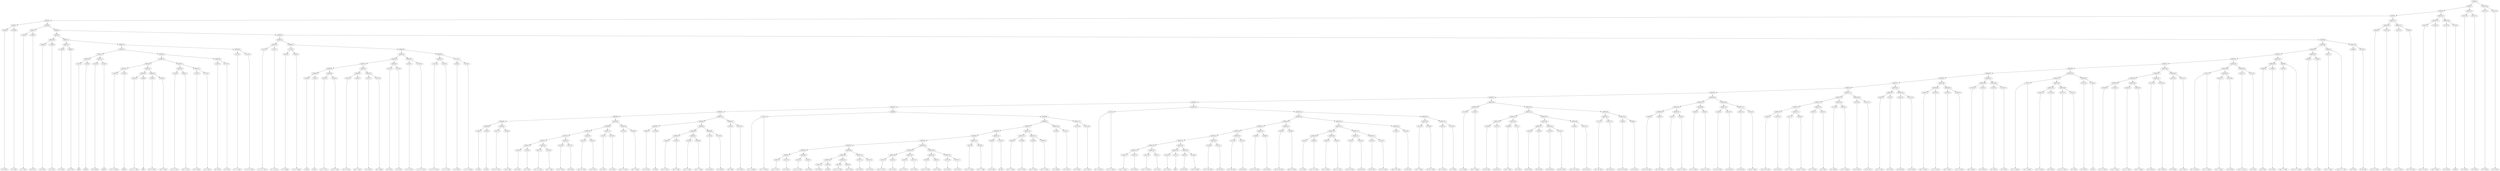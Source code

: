 digraph sample{
"L5486(0)"->"[D  E  F](0)"
"L-1948(0)"->"[F  G  A](0)"
"L6083(5)"->"L5486(0)"
"L6083(5)"->"L-1948(0)"
"L-1948(1)"->"[F  G  A](1)"
"L5486(1)"->"[D  E  F](1)"
"L6083(7)"->"L-1948(1)"
"L6083(7)"->"L5486(1)"
"L5486(2)"->"[D  E  F](2)"
"L-1948(2)"->"[F  G  A](2)"
"L6083(10)"->"L5486(2)"
"L6083(10)"->"L-1948(2)"
"L-1948(3)"->"[F  G  A](3)"
"L5486(3)"->"[D  E  F](3)"
"L6083(12)"->"L-1948(3)"
"L6083(12)"->"L5486(3)"
"L2337(0)"->"[D](0)"
"L1758(0)"->"[rest](0)"
"L6083(16)"->"L2337(0)"
"L6083(16)"->"L1758(0)"
"L-2241(0)"->"[D  F  Ais](0)"
"L1758(1)"->"[rest](1)"
"L6083(17)"->"L-2241(0)"
"L6083(17)"->"L1758(1)"
"L6083(15)"->"L6083(16)"
"L6083(15)"->"L6083(17)"
"L4033(0)"->"[D  E  G  Ais](0)"
"L1758(2)"->"[rest](2)"
"L6083(21)"->"L4033(0)"
"L6083(21)"->"L1758(2)"
"L4671(0)"->"[Cis  E  G  A](0)"
"L1884(0)"->"[A](0)"
"L6083(23)"->"L4671(0)"
"L6083(23)"->"L1884(0)"
"L3592(0)"->"[D  F  G  A](0)"
"L4102(0)"->"[D  E  F  A](0)"
"L6083(24)"->"L3592(0)"
"L6083(24)"->"L4102(0)"
"L6083(22)"->"L6083(23)"
"L6083(22)"->"L6083(24)"
"L6083(20)"->"L6083(21)"
"L6083(20)"->"L6083(22)"
"L4102(1)"->"[D  E  F  A](1)"
"L3592(1)"->"[D  F  G  A](1)"
"L6083(26)"->"L4102(1)"
"L6083(26)"->"L3592(1)"
"L5179(0)"->"[D  G  Ais](0)"
"L5179(1)"->"[D  G  Ais](1)"
"L6083(27)"->"L5179(0)"
"L6083(27)"->"L5179(1)"
"L6083(25)"->"L6083(26)"
"L6083(25)"->"L6083(27)"
"L6083(19)"->"L6083(20)"
"L6083(19)"->"L6083(25)"
"L2557(0)"->"[D  F  A](0)"
"L2557(1)"->"[D  F  A](1)"
"L6083(28)"->"L2557(0)"
"L6083(28)"->"L2557(1)"
"L6083(18)"->"L6083(19)"
"L6083(18)"->"L6083(28)"
"L6083(14)"->"L6083(15)"
"L6083(14)"->"L6083(18)"
"L3475(0)"->"[C  F  G  A](0)"
"L-2247(0)"->"[C  D  E  F  A](0)"
"L6083(29)"->"L3475(0)"
"L6083(29)"->"L-2247(0)"
"L6083(13)"->"L6083(14)"
"L6083(13)"->"L6083(29)"
"L6083(11)"->"L6083(12)"
"L6083(11)"->"L6083(13)"
"L6083(9)"->"L6083(10)"
"L6083(9)"->"L6083(11)"
"L-2247(1)"->"[C  D  E  F  A](1)"
"L3475(1)"->"[C  F  G  A](1)"
"L6083(32)"->"L-2247(1)"
"L6083(32)"->"L3475(1)"
"L5639(0)"->"[C  E  Ais](0)"
"L2561(0)"->"[C  E  G  Ais](0)"
"L5731(0)"->"L5639(0)"
"L5731(0)"->"L2561(0)"
"L5104(0)"->"[F  A](0)"
"L5104(1)"->"[F  A](1)"
"L6083(39)"->"L5104(0)"
"L6083(39)"->"L5104(1)"
"L3592(2)"->"[D  F  G  A](2)"
"L4102(2)"->"[D  E  F  A](2)"
"L6083(40)"->"L3592(2)"
"L6083(40)"->"L4102(2)"
"L6083(38)"->"L6083(39)"
"L6083(38)"->"L6083(40)"
"L4102(3)"->"[D  E  F  A](3)"
"L3592(3)"->"[D  F  G  A](3)"
"L6083(42)"->"L4102(3)"
"L6083(42)"->"L3592(3)"
"L5179(2)"->"[D  G  Ais](2)"
"L5179(3)"->"[D  G  Ais](3)"
"L6083(43)"->"L5179(2)"
"L6083(43)"->"L5179(3)"
"L6083(41)"->"L6083(42)"
"L6083(41)"->"L6083(43)"
"L6083(37)"->"L6083(38)"
"L6083(37)"->"L6083(41)"
"L2557(2)"->"[D  F  A](2)"
"L2557(3)"->"[D  F  A](3)"
"L6083(44)"->"L2557(2)"
"L6083(44)"->"L2557(3)"
"L6083(36)"->"L6083(37)"
"L6083(36)"->"L6083(44)"
"L3475(2)"->"[C  F  G  A](2)"
"L-2247(2)"->"[C  D  E  F  A](2)"
"L6083(45)"->"L3475(2)"
"L6083(45)"->"L-2247(2)"
"L6083(35)"->"L6083(36)"
"L6083(35)"->"L6083(45)"
"L-2247(3)"->"[C  D  E  F  A](3)"
"L3475(3)"->"[C  F  G  A](3)"
"L6083(47)"->"L-2247(3)"
"L6083(47)"->"L3475(3)"
"L5639(1)"->"[C  E  Ais](1)"
"L2561(1)"->"[C  E  G  Ais](1)"
"L5731(1)"->"L5639(1)"
"L5731(1)"->"L2561(1)"
"L6083(46)"->"L6083(47)"
"L6083(46)"->"L5731(1)"
"L6083(34)"->"L6083(35)"
"L6083(34)"->"L6083(46)"
"L6083(33)"->"L5731(0)"
"L6083(33)"->"L6083(34)"
"L6083(31)"->"L6083(32)"
"L6083(31)"->"L6083(33)"
"L5104(2)"->"[F  A](2)"
"L5104(3)"->"[F  A](3)"
"L6083(66)"->"L5104(2)"
"L6083(66)"->"L5104(3)"
"L4671(1)"->"[Cis  E  G  A](1)"
"L4970(0)"->"[Cis  E  A](0)"
"L6083(67)"->"L4671(1)"
"L6083(67)"->"L4970(0)"
"L6083(65)"->"L6083(66)"
"L6083(65)"->"L6083(67)"
"L2557(4)"->"[D  F  A](4)"
"L2557(5)"->"[D  F  A](5)"
"L6083(73)"->"L2557(4)"
"L6083(73)"->"L2557(5)"
"L4671(2)"->"[Cis  E  G  A](2)"
"L3135(0)"->"[Cis  G  A](0)"
"L6083(74)"->"L4671(2)"
"L6083(74)"->"L3135(0)"
"L6083(72)"->"L6083(73)"
"L6083(72)"->"L6083(74)"
"L4102(4)"->"[D  E  F  A](4)"
"L2557(6)"->"[D  F  A](6)"
"L6083(75)"->"L4102(4)"
"L6083(75)"->"L2557(6)"
"L6083(71)"->"L6083(72)"
"L6083(71)"->"L6083(75)"
"L4671(3)"->"[Cis  E  G  A](3)"
"L4970(1)"->"[Cis  E  A](1)"
"L6083(76)"->"L4671(3)"
"L6083(76)"->"L4970(1)"
"L6083(70)"->"L6083(71)"
"L6083(70)"->"L6083(76)"
"L2557(7)"->"[D  F  A](7)"
"L2557(8)"->"[D  F  A](8)"
"L6083(77)"->"L2557(7)"
"L6083(77)"->"L2557(8)"
"L6083(69)"->"L6083(70)"
"L6083(69)"->"L6083(77)"
"L4671(4)"->"[Cis  E  G  A](4)"
"L3592(4)"->"[D  F  G  A](4)"
"L6083(78)"->"L4671(4)"
"L6083(78)"->"L3592(4)"
"L6083(68)"->"L6083(69)"
"L6083(68)"->"L6083(78)"
"L6083(64)"->"L6083(65)"
"L6083(64)"->"L6083(68)"
"L4970(2)"->"[Cis  E  A](2)"
"L-1978(0)"->"[E  A](0)"
"L6083(81)"->"L4970(2)"
"L6083(81)"->"L-1978(0)"
"L3592(5)"->"[D  F  G  A](5)"
"L4102(5)"->"[D  E  F  A](5)"
"L6083(84)"->"L3592(5)"
"L6083(84)"->"L4102(5)"
"L4102(6)"->"[D  E  F  A](6)"
"L3592(6)"->"[D  F  G  A](6)"
"L6083(85)"->"L4102(6)"
"L6083(85)"->"L3592(6)"
"L6083(83)"->"L6083(84)"
"L6083(83)"->"L6083(85)"
"L5179(4)"->"[D  G  Ais](4)"
"L5179(5)"->"[D  G  Ais](5)"
"L6083(86)"->"L5179(4)"
"L6083(86)"->"L5179(5)"
"L6083(82)"->"L6083(83)"
"L6083(82)"->"L6083(86)"
"L6083(80)"->"L6083(81)"
"L6083(80)"->"L6083(82)"
"L2557(9)"->"[D  F  A](9)"
"L2557(10)"->"[D  F  A](10)"
"L6083(87)"->"L2557(9)"
"L6083(87)"->"L2557(10)"
"L6083(79)"->"L6083(80)"
"L6083(79)"->"L6083(87)"
"L6083(63)"->"L6083(64)"
"L6083(63)"->"L6083(79)"
"L2161(0)"->"[E  G  A  Ais](0)"
"L2161(0)"->"[E  F  G  Ais](0)"
"L3592(7)"->"[D  F  G  A](7)"
"L2557(11)"->"[D  F  A](11)"
"L6083(97)"->"L3592(7)"
"L6083(97)"->"L2557(11)"
"L4671(5)"->"[Cis  E  G  A](5)"
"L3241(0)"->"[E  G  A](0)"
"L6083(98)"->"L4671(5)"
"L6083(98)"->"L3241(0)"
"L6083(96)"->"L6083(97)"
"L6083(96)"->"L6083(98)"
"L2557(12)"->"[D  F  A](12)"
"L1391(0)"->"[D  A](0)"
"L6083(101)"->"L2557(12)"
"L6083(101)"->"L1391(0)"
"L4671(6)"->"[Cis  E  G  A](6)"
"L4970(3)"->"[Cis  E  A](3)"
"L6083(102)"->"L4671(6)"
"L6083(102)"->"L4970(3)"
"L6083(100)"->"L6083(101)"
"L6083(100)"->"L6083(102)"
"L2557(13)"->"[D  F  A](13)"
"L2557(14)"->"[D  F  A](14)"
"L6083(103)"->"L2557(13)"
"L6083(103)"->"L2557(14)"
"L6083(99)"->"L6083(100)"
"L6083(99)"->"L6083(103)"
"L6083(95)"->"L6083(96)"
"L6083(95)"->"L6083(99)"
"L4671(7)"->"[Cis  E  G  A](7)"
"L3135(1)"->"[Cis  G  A](1)"
"L6083(106)"->"L4671(7)"
"L6083(106)"->"L3135(1)"
"L4102(7)"->"[D  E  F  A](7)"
"L2557(15)"->"[D  F  A](15)"
"L6083(107)"->"L4102(7)"
"L6083(107)"->"L2557(15)"
"L6083(105)"->"L6083(106)"
"L6083(105)"->"L6083(107)"
"L4671(8)"->"[Cis  E  G  A](8)"
"L4970(4)"->"[Cis  E  A](4)"
"L6083(109)"->"L4671(8)"
"L6083(109)"->"L4970(4)"
"L2557(16)"->"[D  F  A](16)"
"L2557(17)"->"[D  F  A](17)"
"L6083(110)"->"L2557(16)"
"L6083(110)"->"L2557(17)"
"L6083(108)"->"L6083(109)"
"L6083(108)"->"L6083(110)"
"L6083(104)"->"L6083(105)"
"L6083(104)"->"L6083(108)"
"L6083(94)"->"L6083(95)"
"L6083(94)"->"L6083(104)"
"L4671(9)"->"[Cis  E  G  A](9)"
"L3592(8)"->"[D  F  G  A](8)"
"L6083(111)"->"L4671(9)"
"L6083(111)"->"L3592(8)"
"L6083(93)"->"L6083(94)"
"L6083(93)"->"L6083(111)"
"L4970(5)"->"[Cis  E  A](5)"
"L-1978(1)"->"[E  A](1)"
"L6083(112)"->"L4970(5)"
"L6083(112)"->"L-1978(1)"
"L6083(92)"->"L6083(93)"
"L6083(92)"->"L6083(112)"
"L3592(9)"->"[D  F  G  A](9)"
"L4102(8)"->"[D  E  F  A](8)"
"L6083(114)"->"L3592(9)"
"L6083(114)"->"L4102(8)"
"L4102(9)"->"[D  E  F  A](9)"
"L3592(10)"->"[D  F  G  A](10)"
"L6083(115)"->"L4102(9)"
"L6083(115)"->"L3592(10)"
"L6083(113)"->"L6083(114)"
"L6083(113)"->"L6083(115)"
"L6083(91)"->"L6083(92)"
"L6083(91)"->"L6083(113)"
"L5179(6)"->"[D  G  Ais](6)"
"L5179(7)"->"[D  G  Ais](7)"
"L6083(116)"->"L5179(6)"
"L6083(116)"->"L5179(7)"
"L6083(90)"->"L6083(91)"
"L6083(90)"->"L6083(116)"
"L2557(18)"->"[D  F  A](18)"
"L2557(19)"->"[D  F  A](19)"
"L6083(117)"->"L2557(18)"
"L6083(117)"->"L2557(19)"
"L6083(89)"->"L6083(90)"
"L6083(89)"->"L6083(117)"
"L6083(88)"->"L2161(0)"
"L6083(88)"->"L6083(89)"
"L6083(62)"->"L6083(63)"
"L6083(62)"->"L6083(88)"
"L2161(1)"->"[E  G  A  Ais](1)"
"L2161(1)"->"[E  F  G  Ais](1)"
"L3592(11)"->"[D  F  G  A](11)"
"L2557(20)"->"[D  F  A](20)"
"L6083(127)"->"L3592(11)"
"L6083(127)"->"L2557(20)"
"L4671(10)"->"[Cis  E  G  A](10)"
"L3241(1)"->"[E  G  A](1)"
"L6083(128)"->"L4671(10)"
"L6083(128)"->"L3241(1)"
"L6083(126)"->"L6083(127)"
"L6083(126)"->"L6083(128)"
"L2557(21)"->"[D  F  A](21)"
"L2337(1)"->"[D](1)"
"L6083(130)"->"L2557(21)"
"L6083(130)"->"L2337(1)"
"L3012(0)"->"[D  Fis  A](0)"
"L2153(0)"->"[D  Fis  A  B](0)"
"L6083(131)"->"L3012(0)"
"L6083(131)"->"L2153(0)"
"L6083(129)"->"L6083(130)"
"L6083(129)"->"L6083(131)"
"L6083(125)"->"L6083(126)"
"L6083(125)"->"L6083(129)"
"L2166(0)"->"[Cis  D  Fis  A](0)"
"L3012(1)"->"[D  Fis  A](1)"
"L6083(132)"->"L2166(0)"
"L6083(132)"->"L3012(1)"
"L6083(124)"->"L6083(125)"
"L6083(124)"->"L6083(132)"
"L1572(0)"->"[D  E  Fis  A](0)"
"L3012(2)"->"[D  Fis  A](2)"
"L6083(133)"->"L1572(0)"
"L6083(133)"->"L3012(2)"
"L6083(123)"->"L6083(124)"
"L6083(123)"->"L6083(133)"
"L1836(0)"->"[D  Fis  Gis  B](0)"
"L4490(0)"->"[D  Gis  B](0)"
"L6083(134)"->"L1836(0)"
"L6083(134)"->"L4490(0)"
"L6083(122)"->"L6083(123)"
"L6083(122)"->"L6083(134)"
"L1836(1)"->"[D  Fis  Gis  B](1)"
"L4003(0)"->"[D  E  Gis  B](0)"
"L6083(135)"->"L1836(1)"
"L6083(135)"->"L4003(0)"
"L6083(121)"->"L6083(122)"
"L6083(121)"->"L6083(135)"
"L413(0)"->"[D  G  A](0)"
"L2926(0)"->"[Cis  D  G  A](0)"
"L6083(139)"->"L413(0)"
"L6083(139)"->"L2926(0)"
"L4807(0)"->"[D  G  A  B](0)"
"L2926(1)"->"[Cis  D  G  A](1)"
"L6083(140)"->"L4807(0)"
"L6083(140)"->"L2926(1)"
"L6083(138)"->"L6083(139)"
"L6083(138)"->"L6083(140)"
"L2153(1)"->"[D  Fis  A  B](1)"
"L3012(3)"->"[D  Fis  A](3)"
"L6083(142)"->"L2153(1)"
"L6083(142)"->"L3012(3)"
"L3012(4)"->"[D  Fis  A](4)"
"L2153(2)"->"[D  Fis  A  B](2)"
"L6083(143)"->"L3012(4)"
"L6083(143)"->"L2153(2)"
"L6083(141)"->"L6083(142)"
"L6083(141)"->"L6083(143)"
"L6083(137)"->"L6083(138)"
"L6083(137)"->"L6083(141)"
"L2166(1)"->"[Cis  D  Fis  A](1)"
"L3012(5)"->"[D  Fis  A](5)"
"L6083(144)"->"L2166(1)"
"L6083(144)"->"L3012(5)"
"L6083(136)"->"L6083(137)"
"L6083(136)"->"L6083(144)"
"L6083(120)"->"L6083(121)"
"L6083(120)"->"L6083(136)"
"L4711(0)"->"[D  E  G  B](0)"
"L5354(0)"->"[D  Fis  G  B](0)"
"L6083(146)"->"L4711(0)"
"L6083(146)"->"L5354(0)"
"L4807(1)"->"[D  G  A  B](1)"
"L1815(0)"->"[D  G  B](0)"
"L6083(147)"->"L4807(1)"
"L6083(147)"->"L1815(0)"
"L6083(145)"->"L6083(146)"
"L6083(145)"->"L6083(147)"
"L6083(119)"->"L6083(120)"
"L6083(119)"->"L6083(145)"
"L6083(118)"->"L2161(1)"
"L6083(118)"->"L6083(119)"
"L6083(61)"->"L6083(62)"
"L6083(61)"->"L6083(118)"
"L5179(8)"->"[D  G  Ais](8)"
"L4033(1)"->"[D  E  G  Ais](1)"
"L6083(149)"->"L5179(8)"
"L6083(149)"->"L4033(1)"
"L3012(6)"->"[D  Fis  A](6)"
"L3012(7)"->"[D  Fis  A](7)"
"L6083(153)"->"L3012(6)"
"L6083(153)"->"L3012(7)"
"L4309(0)"->"[D  E  G  A](0)"
"L413(1)"->"[D  G  A](1)"
"L6083(154)"->"L4309(0)"
"L6083(154)"->"L413(1)"
"L6083(152)"->"L6083(153)"
"L6083(152)"->"L6083(154)"
"L3012(8)"->"[D  Fis  A](8)"
"L3012(9)"->"[D  Fis  A](9)"
"L6083(157)"->"L3012(8)"
"L6083(157)"->"L3012(9)"
"L3012(10)"->"[D  Fis  A](10)"
"L2153(3)"->"[D  Fis  A  B](3)"
"L6083(158)"->"L3012(10)"
"L6083(158)"->"L2153(3)"
"L6083(156)"->"L6083(157)"
"L6083(156)"->"L6083(158)"
"L2166(2)"->"[Cis  D  Fis  A](2)"
"L3012(11)"->"[D  Fis  A](11)"
"L6083(159)"->"L2166(2)"
"L6083(159)"->"L3012(11)"
"L6083(155)"->"L6083(156)"
"L6083(155)"->"L6083(159)"
"L6083(151)"->"L6083(152)"
"L6083(151)"->"L6083(155)"
"L1572(1)"->"[D  E  Fis  A](1)"
"L3012(12)"->"[D  Fis  A](12)"
"L6083(161)"->"L1572(1)"
"L6083(161)"->"L3012(12)"
"L1836(2)"->"[D  Fis  Gis  B](2)"
"L4490(1)"->"[D  Gis  B](1)"
"L6083(162)"->"L1836(2)"
"L6083(162)"->"L4490(1)"
"L6083(160)"->"L6083(161)"
"L6083(160)"->"L6083(162)"
"L6083(150)"->"L6083(151)"
"L6083(150)"->"L6083(160)"
"L6083(148)"->"L6083(149)"
"L6083(148)"->"L6083(150)"
"L6083(60)"->"L6083(61)"
"L6083(60)"->"L6083(148)"
"L1836(3)"->"[D  Fis  Gis  B](3)"
"L4003(1)"->"[D  E  Gis  B](1)"
"L6083(166)"->"L1836(3)"
"L6083(166)"->"L4003(1)"
"L413(2)"->"[D  G  A](2)"
"L2926(2)"->"[Cis  D  G  A](2)"
"L6083(167)"->"L413(2)"
"L6083(167)"->"L2926(2)"
"L6083(165)"->"L6083(166)"
"L6083(165)"->"L6083(167)"
"L4807(2)"->"[D  G  A  B](2)"
"L2926(3)"->"[Cis  D  G  A](3)"
"L6083(168)"->"L4807(2)"
"L6083(168)"->"L2926(3)"
"L6083(164)"->"L6083(165)"
"L6083(164)"->"L6083(168)"
"L2153(4)"->"[D  Fis  A  B](4)"
"L3012(13)"->"[D  Fis  A](13)"
"L6083(170)"->"L2153(4)"
"L6083(170)"->"L3012(13)"
"L3012(14)"->"[D  Fis  A](14)"
"L2153(5)"->"[D  Fis  A  B](5)"
"L6083(171)"->"L3012(14)"
"L6083(171)"->"L2153(5)"
"L6083(169)"->"L6083(170)"
"L6083(169)"->"L6083(171)"
"L6083(163)"->"L6083(164)"
"L6083(163)"->"L6083(169)"
"L6083(59)"->"L6083(60)"
"L6083(59)"->"L6083(163)"
"L2166(3)"->"[Cis  D  Fis  A](3)"
"L3012(15)"->"[D  Fis  A](15)"
"L6083(176)"->"L2166(3)"
"L6083(176)"->"L3012(15)"
"L4711(1)"->"[D  E  G  B](1)"
"L5354(1)"->"[D  Fis  G  B](1)"
"L6083(177)"->"L4711(1)"
"L6083(177)"->"L5354(1)"
"L6083(175)"->"L6083(176)"
"L6083(175)"->"L6083(177)"
"L4807(3)"->"[D  G  A  B](3)"
"L1815(1)"->"[D  G  B](1)"
"L6083(178)"->"L4807(3)"
"L6083(178)"->"L1815(1)"
"L6083(174)"->"L6083(175)"
"L6083(174)"->"L6083(178)"
"L5179(9)"->"[D  G  Ais](9)"
"L4033(2)"->"[D  E  G  Ais](2)"
"L6083(179)"->"L5179(9)"
"L6083(179)"->"L4033(2)"
"L6083(173)"->"L6083(174)"
"L6083(173)"->"L6083(179)"
"L3012(16)"->"[D  Fis  A](16)"
"L3012(17)"->"[D  Fis  A](17)"
"L6083(180)"->"L3012(16)"
"L6083(180)"->"L3012(17)"
"L6083(172)"->"L6083(173)"
"L6083(172)"->"L6083(180)"
"L6083(58)"->"L6083(59)"
"L6083(58)"->"L6083(172)"
"L4309(1)"->"[D  E  G  A](1)"
"L413(3)"->"[D  G  A](3)"
"L6083(182)"->"L4309(1)"
"L6083(182)"->"L413(3)"
"L3012(18)"->"[D  Fis  A](18)"
"L3012(19)"->"[D  Fis  A](19)"
"L6083(183)"->"L3012(18)"
"L6083(183)"->"L3012(19)"
"L6083(181)"->"L6083(182)"
"L6083(181)"->"L6083(183)"
"L6083(57)"->"L6083(58)"
"L6083(57)"->"L6083(181)"
"L3592(12)"->"[D  F  G  A](12)"
"L4102(10)"->"[D  E  F  A](10)"
"L6083(185)"->"L3592(12)"
"L6083(185)"->"L4102(10)"
"L4102(11)"->"[D  E  F  A](11)"
"L3592(13)"->"[D  F  G  A](13)"
"L6083(186)"->"L4102(11)"
"L6083(186)"->"L3592(13)"
"L6083(184)"->"L6083(185)"
"L6083(184)"->"L6083(186)"
"L6083(56)"->"L6083(57)"
"L6083(56)"->"L6083(184)"
"L5179(10)"->"[D  G  Ais](10)"
"L5179(11)"->"[D  G  Ais](11)"
"L6083(188)"->"L5179(10)"
"L6083(188)"->"L5179(11)"
"L2557(22)"->"[D  F  A](22)"
"L2557(23)"->"[D  F  A](23)"
"L6083(189)"->"L2557(22)"
"L6083(189)"->"L2557(23)"
"L6083(187)"->"L6083(188)"
"L6083(187)"->"L6083(189)"
"L6083(55)"->"L6083(56)"
"L6083(55)"->"L6083(187)"
"L2161(2)"->"[E  G  A  Ais](2)"
"L2161(2)"->"[E  F  G  Ais](2)"
"L3592(14)"->"[D  F  G  A](14)"
"L2557(24)"->"[D  F  A](24)"
"L6083(193)"->"L3592(14)"
"L6083(193)"->"L2557(24)"
"L4671(11)"->"[Cis  E  G  A](11)"
"L3241(2)"->"[E  G  A](2)"
"L6083(194)"->"L4671(11)"
"L6083(194)"->"L3241(2)"
"L6083(192)"->"L6083(193)"
"L6083(192)"->"L6083(194)"
"L6083(191)"->"L2161(2)"
"L6083(191)"->"L6083(192)"
"L2557(25)"->"[D  F  A](25)"
"L1391(1)"->"[D  A](1)"
"L6083(195)"->"L2557(25)"
"L6083(195)"->"L1391(1)"
"L6083(190)"->"L6083(191)"
"L6083(190)"->"L6083(195)"
"L6083(54)"->"L6083(55)"
"L6083(54)"->"L6083(190)"
"L3592(15)"->"[D  F  G  A](15)"
"L4102(12)"->"[D  E  F  A](12)"
"L6083(199)"->"L3592(15)"
"L6083(199)"->"L4102(12)"
"L4102(13)"->"[D  E  F  A](13)"
"L3592(16)"->"[D  F  G  A](16)"
"L6083(200)"->"L4102(13)"
"L6083(200)"->"L3592(16)"
"L6083(198)"->"L6083(199)"
"L6083(198)"->"L6083(200)"
"L5179(12)"->"[D  G  Ais](12)"
"L5179(13)"->"[D  G  Ais](13)"
"L6083(201)"->"L5179(12)"
"L6083(201)"->"L5179(13)"
"L6083(197)"->"L6083(198)"
"L6083(197)"->"L6083(201)"
"L2557(26)"->"[D  F  A](26)"
"L2557(27)"->"[D  F  A](27)"
"L6083(202)"->"L2557(26)"
"L6083(202)"->"L2557(27)"
"L6083(196)"->"L6083(197)"
"L6083(196)"->"L6083(202)"
"L6083(53)"->"L6083(54)"
"L6083(53)"->"L6083(196)"
"L2161(3)"->"[E  G  A  Ais](3)"
"L2161(3)"->"[E  F  G  Ais](3)"
"L3592(17)"->"[D  F  G  A](17)"
"L2557(28)"->"[D  F  A](28)"
"L6083(205)"->"L3592(17)"
"L6083(205)"->"L2557(28)"
"L6083(204)"->"L2161(3)"
"L6083(204)"->"L6083(205)"
"L4671(12)"->"[Cis  E  G  A](12)"
"L3241(3)"->"[E  G  A](3)"
"L6083(206)"->"L4671(12)"
"L6083(206)"->"L3241(3)"
"L6083(203)"->"L6083(204)"
"L6083(203)"->"L6083(206)"
"L6083(52)"->"L6083(53)"
"L6083(52)"->"L6083(203)"
"L5486(4)"->"[D  E  F](4)"
"L-1948(4)"->"[F  G  A](4)"
"L6083(208)"->"L5486(4)"
"L6083(208)"->"L-1948(4)"
"L6011(0)"->"[Cis  F  G  A](0)"
"L6009(0)"->"L6011(0)"
"L6009(0)"->"[Cis  E  F  G  A](0)"
"L6083(207)"->"L6083(208)"
"L6083(207)"->"L6009(0)"
"L6083(51)"->"L6083(52)"
"L6083(51)"->"L6083(207)"
"L5486(5)"->"[D  E  F](5)"
"L-1948(5)"->"[F  G  A](5)"
"L6083(209)"->"L5486(5)"
"L6083(209)"->"L-1948(5)"
"L6083(50)"->"L6083(51)"
"L6083(50)"->"L6083(209)"
"L6011(1)"->"[Cis  F  G  A](1)"
"L6009(1)"->"L6011(1)"
"L6009(1)"->"[Cis  E  F  G  A](1)"
"L6083(49)"->"L6083(50)"
"L6083(49)"->"L6009(1)"
"L5486(6)"->"[D  E  F](6)"
"L3432(0)"->"[F  Gis  A](0)"
"L6083(210)"->"L5486(6)"
"L6083(210)"->"L3432(0)"
"L6083(48)"->"L6083(49)"
"L6083(48)"->"L6083(210)"
"L6083(30)"->"L6083(31)"
"L6083(30)"->"L6083(48)"
"L6083(8)"->"L6083(9)"
"L6083(8)"->"L6083(30)"
"L6083(6)"->"L6083(7)"
"L6083(6)"->"L6083(8)"
"L6083(4)"->"L6083(5)"
"L6083(4)"->"L6083(6)"
"L4655(0)"->"[Cis  D  F  A](0)"
"L4102(14)"->"[D  E  F  A](14)"
"L6083(212)"->"L4655(0)"
"L6083(212)"->"L4102(14)"
"L4102(15)"->"[D  E  F  A](15)"
"L838(0)"->"[D  F  Gis  A](0)"
"L6083(213)"->"L4102(15)"
"L6083(213)"->"L838(0)"
"L6083(211)"->"L6083(212)"
"L6083(211)"->"L6083(213)"
"L6083(3)"->"L6083(4)"
"L6083(3)"->"L6083(211)"
"L4655(1)"->"[Cis  D  F  A](1)"
"L4102(16)"->"[D  E  F  A](16)"
"L6083(215)"->"L4655(1)"
"L6083(215)"->"L4102(16)"
"L2557(29)"->"[D  F  A](29)"
"L1758(3)"->"[rest](3)"
"L6083(216)"->"L2557(29)"
"L6083(216)"->"L1758(3)"
"L6083(214)"->"L6083(215)"
"L6083(214)"->"L6083(216)"
"L6083(2)"->"L6083(3)"
"L6083(2)"->"L6083(214)"
"L2557(30)"->"[D  F  A](30)"
"L2557(31)"->"[D  F  A](31)"
"L6083(217)"->"L2557(30)"
"L6083(217)"->"L2557(31)"
"L6083(1)"->"L6083(2)"
"L6083(1)"->"L6083(217)"
"L2557(32)"->"[D  F  A](32)"
"L2557(33)"->"[D  F  A](33)"
"L6083(218)"->"L2557(32)"
"L6083(218)"->"L2557(33)"
"L6083(0)"->"L6083(1)"
"L6083(0)"->"L6083(218)"
{rank = min; "L6083(0)"}
{rank = same; "L6083(1)"; "L6083(218)";}
{rank = same; "L6083(2)"; "L6083(217)"; "L2557(32)"; "L2557(33)";}
{rank = same; "L6083(3)"; "L6083(214)"; "L2557(30)"; "L2557(31)";}
{rank = same; "L6083(4)"; "L6083(211)"; "L6083(215)"; "L6083(216)";}
{rank = same; "L6083(5)"; "L6083(6)"; "L6083(212)"; "L6083(213)"; "L4655(1)"; "L4102(16)"; "L2557(29)"; "L1758(3)";}
{rank = same; "L5486(0)"; "L-1948(0)"; "L6083(7)"; "L6083(8)"; "L4655(0)"; "L4102(14)"; "L4102(15)"; "L838(0)";}
{rank = same; "L-1948(1)"; "L5486(1)"; "L6083(9)"; "L6083(30)";}
{rank = same; "L6083(10)"; "L6083(11)"; "L6083(31)"; "L6083(48)";}
{rank = same; "L5486(2)"; "L-1948(2)"; "L6083(12)"; "L6083(13)"; "L6083(32)"; "L6083(33)"; "L6083(49)"; "L6083(210)";}
{rank = same; "L-1948(3)"; "L5486(3)"; "L6083(14)"; "L6083(29)"; "L-2247(1)"; "L3475(1)"; "L5731(0)"; "L6083(34)"; "L6083(50)"; "L6009(1)"; "L5486(6)"; "L3432(0)";}
{rank = same; "L6083(15)"; "L6083(18)"; "L3475(0)"; "L-2247(0)"; "L5639(0)"; "L2561(0)"; "L6083(35)"; "L6083(46)"; "L6083(51)"; "L6083(209)"; "L6011(1)";}
{rank = same; "L6083(16)"; "L6083(17)"; "L6083(19)"; "L6083(28)"; "L6083(36)"; "L6083(45)"; "L6083(47)"; "L5731(1)"; "L6083(52)"; "L6083(207)"; "L5486(5)"; "L-1948(5)";}
{rank = same; "L2337(0)"; "L1758(0)"; "L-2241(0)"; "L1758(1)"; "L6083(20)"; "L6083(25)"; "L2557(0)"; "L2557(1)"; "L6083(37)"; "L6083(44)"; "L3475(2)"; "L-2247(2)"; "L-2247(3)"; "L3475(3)"; "L5639(1)"; "L2561(1)"; "L6083(53)"; "L6083(203)"; "L6083(208)"; "L6009(0)";}
{rank = same; "L6083(21)"; "L6083(22)"; "L6083(26)"; "L6083(27)"; "L6083(38)"; "L6083(41)"; "L2557(2)"; "L2557(3)"; "L6083(54)"; "L6083(196)"; "L6083(204)"; "L6083(206)"; "L5486(4)"; "L-1948(4)"; "L6011(0)";}
{rank = same; "L4033(0)"; "L1758(2)"; "L6083(23)"; "L6083(24)"; "L4102(1)"; "L3592(1)"; "L5179(0)"; "L5179(1)"; "L6083(39)"; "L6083(40)"; "L6083(42)"; "L6083(43)"; "L6083(55)"; "L6083(190)"; "L6083(197)"; "L6083(202)"; "L2161(3)"; "L6083(205)"; "L4671(12)"; "L3241(3)";}
{rank = same; "L4671(0)"; "L1884(0)"; "L3592(0)"; "L4102(0)"; "L5104(0)"; "L5104(1)"; "L3592(2)"; "L4102(2)"; "L4102(3)"; "L3592(3)"; "L5179(2)"; "L5179(3)"; "L6083(56)"; "L6083(187)"; "L6083(191)"; "L6083(195)"; "L6083(198)"; "L6083(201)"; "L2557(26)"; "L2557(27)"; "L3592(17)"; "L2557(28)";}
{rank = same; "L6083(57)"; "L6083(184)"; "L6083(188)"; "L6083(189)"; "L2161(2)"; "L6083(192)"; "L2557(25)"; "L1391(1)"; "L6083(199)"; "L6083(200)"; "L5179(12)"; "L5179(13)";}
{rank = same; "L6083(58)"; "L6083(181)"; "L6083(185)"; "L6083(186)"; "L5179(10)"; "L5179(11)"; "L2557(22)"; "L2557(23)"; "L6083(193)"; "L6083(194)"; "L3592(15)"; "L4102(12)"; "L4102(13)"; "L3592(16)";}
{rank = same; "L6083(59)"; "L6083(172)"; "L6083(182)"; "L6083(183)"; "L3592(12)"; "L4102(10)"; "L4102(11)"; "L3592(13)"; "L3592(14)"; "L2557(24)"; "L4671(11)"; "L3241(2)";}
{rank = same; "L6083(60)"; "L6083(163)"; "L6083(173)"; "L6083(180)"; "L4309(1)"; "L413(3)"; "L3012(18)"; "L3012(19)";}
{rank = same; "L6083(61)"; "L6083(148)"; "L6083(164)"; "L6083(169)"; "L6083(174)"; "L6083(179)"; "L3012(16)"; "L3012(17)";}
{rank = same; "L6083(62)"; "L6083(118)"; "L6083(149)"; "L6083(150)"; "L6083(165)"; "L6083(168)"; "L6083(170)"; "L6083(171)"; "L6083(175)"; "L6083(178)"; "L5179(9)"; "L4033(2)";}
{rank = same; "L6083(63)"; "L6083(88)"; "L2161(1)"; "L6083(119)"; "L5179(8)"; "L4033(1)"; "L6083(151)"; "L6083(160)"; "L6083(166)"; "L6083(167)"; "L4807(2)"; "L2926(3)"; "L2153(4)"; "L3012(13)"; "L3012(14)"; "L2153(5)"; "L6083(176)"; "L6083(177)"; "L4807(3)"; "L1815(1)";}
{rank = same; "L6083(64)"; "L6083(79)"; "L2161(0)"; "L6083(89)"; "L6083(120)"; "L6083(145)"; "L6083(152)"; "L6083(155)"; "L6083(161)"; "L6083(162)"; "L1836(3)"; "L4003(1)"; "L413(2)"; "L2926(2)"; "L2166(3)"; "L3012(15)"; "L4711(1)"; "L5354(1)";}
{rank = same; "L6083(65)"; "L6083(68)"; "L6083(80)"; "L6083(87)"; "L6083(90)"; "L6083(117)"; "L6083(121)"; "L6083(136)"; "L6083(146)"; "L6083(147)"; "L6083(153)"; "L6083(154)"; "L6083(156)"; "L6083(159)"; "L1572(1)"; "L3012(12)"; "L1836(2)"; "L4490(1)";}
{rank = same; "L6083(66)"; "L6083(67)"; "L6083(69)"; "L6083(78)"; "L6083(81)"; "L6083(82)"; "L2557(9)"; "L2557(10)"; "L6083(91)"; "L6083(116)"; "L2557(18)"; "L2557(19)"; "L6083(122)"; "L6083(135)"; "L6083(137)"; "L6083(144)"; "L4711(0)"; "L5354(0)"; "L4807(1)"; "L1815(0)"; "L3012(6)"; "L3012(7)"; "L4309(0)"; "L413(1)"; "L6083(157)"; "L6083(158)"; "L2166(2)"; "L3012(11)";}
{rank = same; "L5104(2)"; "L5104(3)"; "L4671(1)"; "L4970(0)"; "L6083(70)"; "L6083(77)"; "L4671(4)"; "L3592(4)"; "L4970(2)"; "L-1978(0)"; "L6083(83)"; "L6083(86)"; "L6083(92)"; "L6083(113)"; "L5179(6)"; "L5179(7)"; "L6083(123)"; "L6083(134)"; "L1836(1)"; "L4003(0)"; "L6083(138)"; "L6083(141)"; "L2166(1)"; "L3012(5)"; "L3012(8)"; "L3012(9)"; "L3012(10)"; "L2153(3)";}
{rank = same; "L6083(71)"; "L6083(76)"; "L2557(7)"; "L2557(8)"; "L6083(84)"; "L6083(85)"; "L5179(4)"; "L5179(5)"; "L6083(93)"; "L6083(112)"; "L6083(114)"; "L6083(115)"; "L6083(124)"; "L6083(133)"; "L1836(0)"; "L4490(0)"; "L6083(139)"; "L6083(140)"; "L6083(142)"; "L6083(143)";}
{rank = same; "L6083(72)"; "L6083(75)"; "L4671(3)"; "L4970(1)"; "L3592(5)"; "L4102(5)"; "L4102(6)"; "L3592(6)"; "L6083(94)"; "L6083(111)"; "L4970(5)"; "L-1978(1)"; "L3592(9)"; "L4102(8)"; "L4102(9)"; "L3592(10)"; "L6083(125)"; "L6083(132)"; "L1572(0)"; "L3012(2)"; "L413(0)"; "L2926(0)"; "L4807(0)"; "L2926(1)"; "L2153(1)"; "L3012(3)"; "L3012(4)"; "L2153(2)";}
{rank = same; "L6083(73)"; "L6083(74)"; "L4102(4)"; "L2557(6)"; "L6083(95)"; "L6083(104)"; "L4671(9)"; "L3592(8)"; "L6083(126)"; "L6083(129)"; "L2166(0)"; "L3012(1)";}
{rank = same; "L2557(4)"; "L2557(5)"; "L4671(2)"; "L3135(0)"; "L6083(96)"; "L6083(99)"; "L6083(105)"; "L6083(108)"; "L6083(127)"; "L6083(128)"; "L6083(130)"; "L6083(131)";}
{rank = same; "L6083(97)"; "L6083(98)"; "L6083(100)"; "L6083(103)"; "L6083(106)"; "L6083(107)"; "L6083(109)"; "L6083(110)"; "L3592(11)"; "L2557(20)"; "L4671(10)"; "L3241(1)"; "L2557(21)"; "L2337(1)"; "L3012(0)"; "L2153(0)";}
{rank = same; "L3592(7)"; "L2557(11)"; "L4671(5)"; "L3241(0)"; "L6083(101)"; "L6083(102)"; "L2557(13)"; "L2557(14)"; "L4671(7)"; "L3135(1)"; "L4102(7)"; "L2557(15)"; "L4671(8)"; "L4970(4)"; "L2557(16)"; "L2557(17)";}
{rank = same; "L2557(12)"; "L1391(0)"; "L4671(6)"; "L4970(3)";}
{rank = max; "[A](0)"; "[C  D  E  F  A](0)"; "[C  D  E  F  A](1)"; "[C  D  E  F  A](2)"; "[C  D  E  F  A](3)"; "[C  E  Ais](0)"; "[C  E  Ais](1)"; "[C  E  G  Ais](0)"; "[C  E  G  Ais](1)"; "[C  F  G  A](0)"; "[C  F  G  A](1)"; "[C  F  G  A](2)"; "[C  F  G  A](3)"; "[Cis  D  F  A](0)"; "[Cis  D  F  A](1)"; "[Cis  D  Fis  A](0)"; "[Cis  D  Fis  A](1)"; "[Cis  D  Fis  A](2)"; "[Cis  D  Fis  A](3)"; "[Cis  D  G  A](0)"; "[Cis  D  G  A](1)"; "[Cis  D  G  A](2)"; "[Cis  D  G  A](3)"; "[Cis  E  A](0)"; "[Cis  E  A](1)"; "[Cis  E  A](2)"; "[Cis  E  A](3)"; "[Cis  E  A](4)"; "[Cis  E  A](5)"; "[Cis  E  F  G  A](0)"; "[Cis  E  F  G  A](1)"; "[Cis  E  G  A](0)"; "[Cis  E  G  A](1)"; "[Cis  E  G  A](10)"; "[Cis  E  G  A](11)"; "[Cis  E  G  A](12)"; "[Cis  E  G  A](2)"; "[Cis  E  G  A](3)"; "[Cis  E  G  A](4)"; "[Cis  E  G  A](5)"; "[Cis  E  G  A](6)"; "[Cis  E  G  A](7)"; "[Cis  E  G  A](8)"; "[Cis  E  G  A](9)"; "[Cis  F  G  A](0)"; "[Cis  F  G  A](1)"; "[Cis  G  A](0)"; "[Cis  G  A](1)"; "[D  A](0)"; "[D  A](1)"; "[D  E  F  A](0)"; "[D  E  F  A](1)"; "[D  E  F  A](10)"; "[D  E  F  A](11)"; "[D  E  F  A](12)"; "[D  E  F  A](13)"; "[D  E  F  A](14)"; "[D  E  F  A](15)"; "[D  E  F  A](16)"; "[D  E  F  A](2)"; "[D  E  F  A](3)"; "[D  E  F  A](4)"; "[D  E  F  A](5)"; "[D  E  F  A](6)"; "[D  E  F  A](7)"; "[D  E  F  A](8)"; "[D  E  F  A](9)"; "[D  E  F](0)"; "[D  E  F](1)"; "[D  E  F](2)"; "[D  E  F](3)"; "[D  E  F](4)"; "[D  E  F](5)"; "[D  E  F](6)"; "[D  E  Fis  A](0)"; "[D  E  Fis  A](1)"; "[D  E  G  A](0)"; "[D  E  G  A](1)"; "[D  E  G  Ais](0)"; "[D  E  G  Ais](1)"; "[D  E  G  Ais](2)"; "[D  E  G  B](0)"; "[D  E  G  B](1)"; "[D  E  Gis  B](0)"; "[D  E  Gis  B](1)"; "[D  F  A](0)"; "[D  F  A](1)"; "[D  F  A](10)"; "[D  F  A](11)"; "[D  F  A](12)"; "[D  F  A](13)"; "[D  F  A](14)"; "[D  F  A](15)"; "[D  F  A](16)"; "[D  F  A](17)"; "[D  F  A](18)"; "[D  F  A](19)"; "[D  F  A](2)"; "[D  F  A](20)"; "[D  F  A](21)"; "[D  F  A](22)"; "[D  F  A](23)"; "[D  F  A](24)"; "[D  F  A](25)"; "[D  F  A](26)"; "[D  F  A](27)"; "[D  F  A](28)"; "[D  F  A](29)"; "[D  F  A](3)"; "[D  F  A](30)"; "[D  F  A](31)"; "[D  F  A](32)"; "[D  F  A](33)"; "[D  F  A](4)"; "[D  F  A](5)"; "[D  F  A](6)"; "[D  F  A](7)"; "[D  F  A](8)"; "[D  F  A](9)"; "[D  F  Ais](0)"; "[D  F  G  A](0)"; "[D  F  G  A](1)"; "[D  F  G  A](10)"; "[D  F  G  A](11)"; "[D  F  G  A](12)"; "[D  F  G  A](13)"; "[D  F  G  A](14)"; "[D  F  G  A](15)"; "[D  F  G  A](16)"; "[D  F  G  A](17)"; "[D  F  G  A](2)"; "[D  F  G  A](3)"; "[D  F  G  A](4)"; "[D  F  G  A](5)"; "[D  F  G  A](6)"; "[D  F  G  A](7)"; "[D  F  G  A](8)"; "[D  F  G  A](9)"; "[D  F  Gis  A](0)"; "[D  Fis  A  B](0)"; "[D  Fis  A  B](1)"; "[D  Fis  A  B](2)"; "[D  Fis  A  B](3)"; "[D  Fis  A  B](4)"; "[D  Fis  A  B](5)"; "[D  Fis  A](0)"; "[D  Fis  A](1)"; "[D  Fis  A](10)"; "[D  Fis  A](11)"; "[D  Fis  A](12)"; "[D  Fis  A](13)"; "[D  Fis  A](14)"; "[D  Fis  A](15)"; "[D  Fis  A](16)"; "[D  Fis  A](17)"; "[D  Fis  A](18)"; "[D  Fis  A](19)"; "[D  Fis  A](2)"; "[D  Fis  A](3)"; "[D  Fis  A](4)"; "[D  Fis  A](5)"; "[D  Fis  A](6)"; "[D  Fis  A](7)"; "[D  Fis  A](8)"; "[D  Fis  A](9)"; "[D  Fis  G  B](0)"; "[D  Fis  G  B](1)"; "[D  Fis  Gis  B](0)"; "[D  Fis  Gis  B](1)"; "[D  Fis  Gis  B](2)"; "[D  Fis  Gis  B](3)"; "[D  G  A  B](0)"; "[D  G  A  B](1)"; "[D  G  A  B](2)"; "[D  G  A  B](3)"; "[D  G  A](0)"; "[D  G  A](1)"; "[D  G  A](2)"; "[D  G  A](3)"; "[D  G  Ais](0)"; "[D  G  Ais](1)"; "[D  G  Ais](10)"; "[D  G  Ais](11)"; "[D  G  Ais](12)"; "[D  G  Ais](13)"; "[D  G  Ais](2)"; "[D  G  Ais](3)"; "[D  G  Ais](4)"; "[D  G  Ais](5)"; "[D  G  Ais](6)"; "[D  G  Ais](7)"; "[D  G  Ais](8)"; "[D  G  Ais](9)"; "[D  G  B](0)"; "[D  G  B](1)"; "[D  Gis  B](0)"; "[D  Gis  B](1)"; "[D](0)"; "[D](1)"; "[E  A](0)"; "[E  A](1)"; "[E  F  G  Ais](0)"; "[E  F  G  Ais](1)"; "[E  F  G  Ais](2)"; "[E  F  G  Ais](3)"; "[E  G  A  Ais](0)"; "[E  G  A  Ais](1)"; "[E  G  A  Ais](2)"; "[E  G  A  Ais](3)"; "[E  G  A](0)"; "[E  G  A](1)"; "[E  G  A](2)"; "[E  G  A](3)"; "[F  A](0)"; "[F  A](1)"; "[F  A](2)"; "[F  A](3)"; "[F  G  A](0)"; "[F  G  A](1)"; "[F  G  A](2)"; "[F  G  A](3)"; "[F  G  A](4)"; "[F  G  A](5)"; "[F  Gis  A](0)"; "[rest](0)"; "[rest](1)"; "[rest](2)"; "[rest](3)";}
}